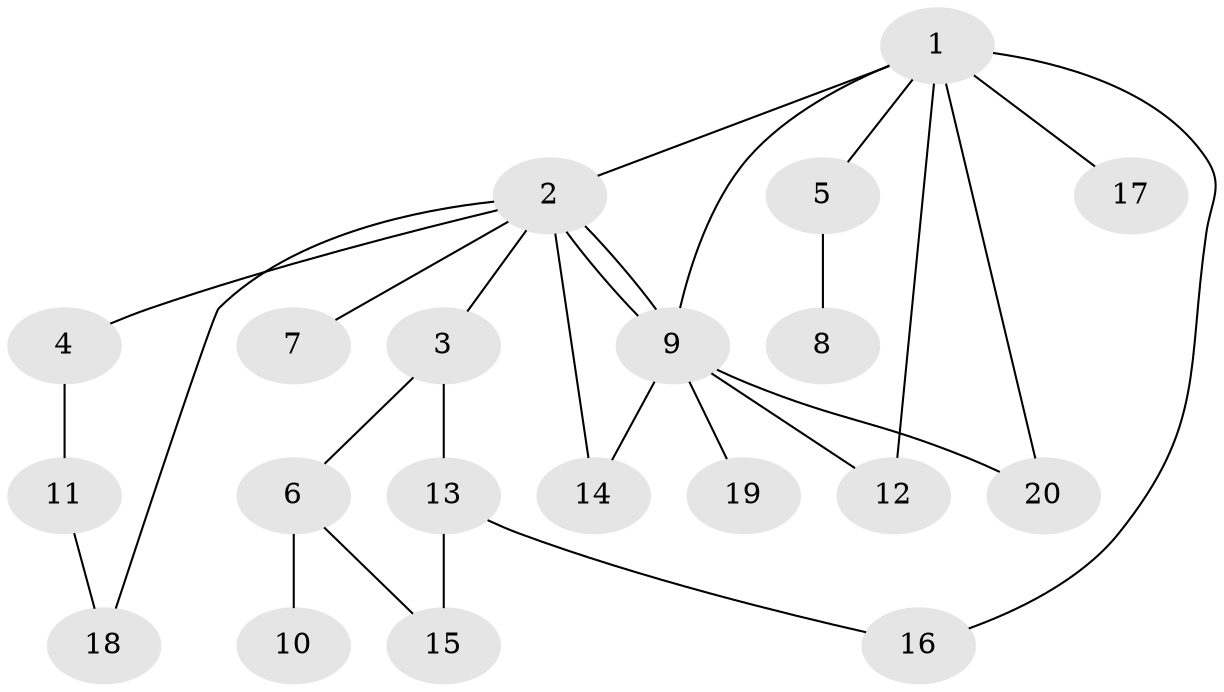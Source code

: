 // Generated by graph-tools (version 1.1) at 2025/46/02/15/25 05:46:28]
// undirected, 20 vertices, 27 edges
graph export_dot {
graph [start="1"]
  node [color=gray90,style=filled];
  1;
  2;
  3;
  4;
  5;
  6;
  7;
  8;
  9;
  10;
  11;
  12;
  13;
  14;
  15;
  16;
  17;
  18;
  19;
  20;
  1 -- 2;
  1 -- 5;
  1 -- 9;
  1 -- 12;
  1 -- 16;
  1 -- 17;
  1 -- 20;
  2 -- 3;
  2 -- 4;
  2 -- 7;
  2 -- 9;
  2 -- 9;
  2 -- 14;
  2 -- 18;
  3 -- 6;
  3 -- 13;
  4 -- 11;
  5 -- 8;
  6 -- 10;
  6 -- 15;
  9 -- 12;
  9 -- 14;
  9 -- 19;
  9 -- 20;
  11 -- 18;
  13 -- 15;
  13 -- 16;
}
